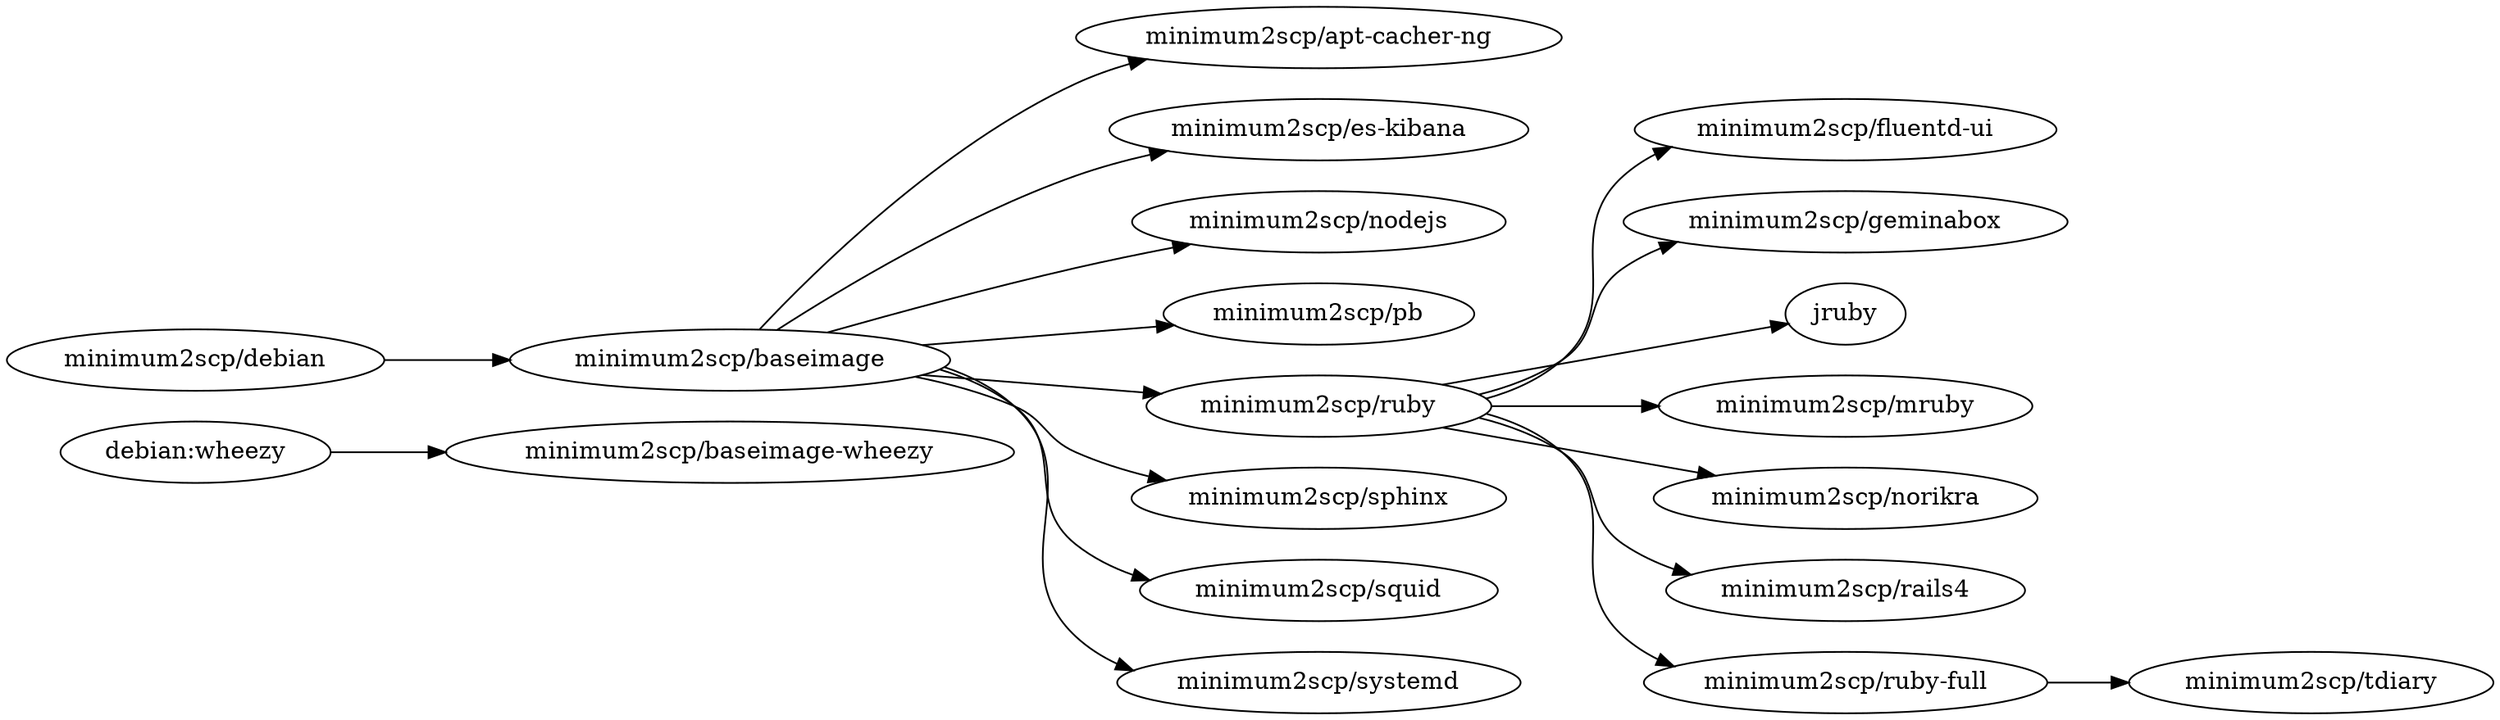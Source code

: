digraph deps {
  graph        [rankdir = "LR"];
  ratio = auto;

  wheezy            [label = "debian:wheezy"];

  acng              [label = "minimum2scp/apt-cacher-ng"];
  baseimage         [label = "minimum2scp/baseimage"];
  baseimage_wheezy  [label = "minimum2scp/baseimage-wheezy"];
  debian            [label = "minimum2scp/debian"];
  es_kibana         [label = "minimum2scp/es-kibana"];
  fluentd_ui        [label = "minimum2scp/fluentd-ui"];
  geminabox         [label = "minimum2scp/geminabox"];
  jruby             [label = "jruby"];
  mruby             [label = "minimum2scp/mruby"];
  nodejs            [label = "minimum2scp/nodejs"];
  norikra           [label = "minimum2scp/norikra"];
  pb                [label = "minimum2scp/pb"];
  rails4            [label = "minimum2scp/rails4"];
  ruby              [label = "minimum2scp/ruby"];
  ruby_full         [label = "minimum2scp/ruby-full"];
  sphinx            [label = "minimum2scp/sphinx"];
  squid             [label = "minimum2scp/squid"];
  systemd           [label = "minimum2scp/systemd"];
  tdiary            [label = "minimum2scp/tdiary"];

  debian    -> baseimage;
  baseimage -> {acng, es_kibana, nodejs, pb, ruby, sphinx, squid, systemd};
  ruby      -> {fluentd_ui, geminabox, jruby, mruby, norikra, rails4, ruby_full};
  ruby_full -> {tdiary};

  wheezy    -> baseimage_wheezy;
}
